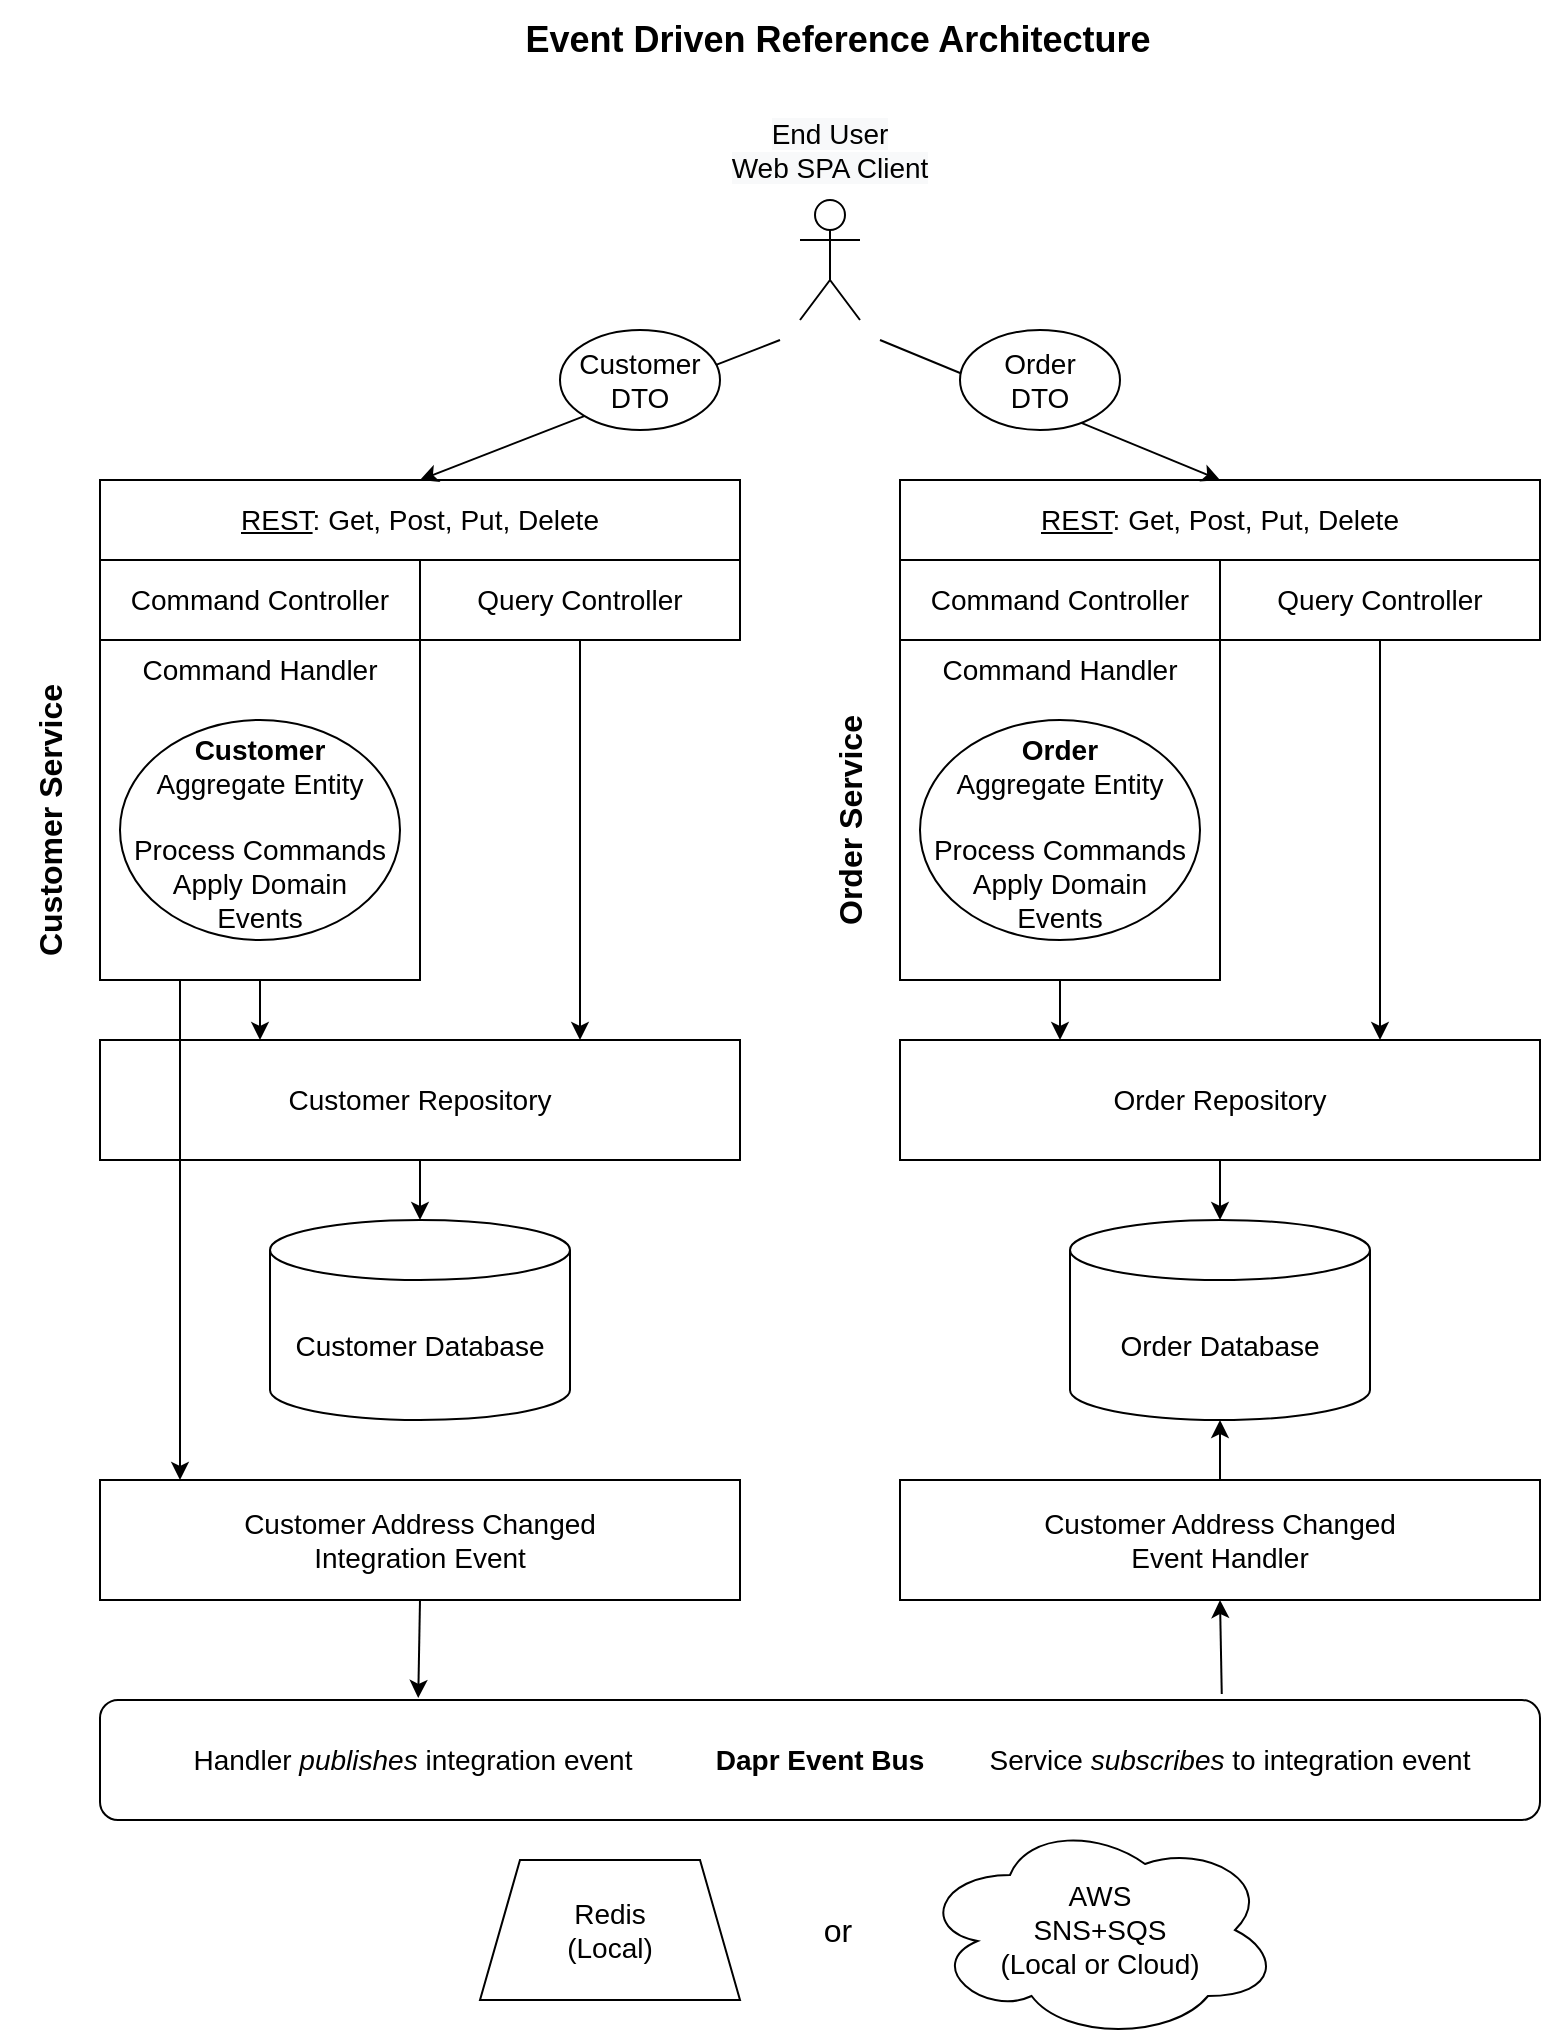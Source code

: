 <mxfile version="16.2.2" type="device"><diagram id="H1tdGHeVPZ8NpCb7zYOw" name="Page-1"><mxGraphModel dx="802" dy="593" grid="1" gridSize="10" guides="1" tooltips="1" connect="1" arrows="1" fold="1" page="1" pageScale="1" pageWidth="850" pageHeight="1100" math="0" shadow="0"><root><mxCell id="0"/><mxCell id="1" parent="0"/><mxCell id="ZfRhbco4dxKPUxTVHeZ5-39" style="edgeStyle=none;rounded=0;orthogonalLoop=1;jettySize=auto;html=1;exitX=0.25;exitY=1;exitDx=0;exitDy=0;entryX=0.125;entryY=0;entryDx=0;entryDy=0;entryPerimeter=0;fontSize=14;" parent="1" source="ZfRhbco4dxKPUxTVHeZ5-15" target="ZfRhbco4dxKPUxTVHeZ5-35" edge="1"><mxGeometry relative="1" as="geometry"/></mxCell><mxCell id="ZfRhbco4dxKPUxTVHeZ5-15" value="Command Handler" style="rounded=0;whiteSpace=wrap;html=1;fontSize=14;fillColor=none;verticalAlign=top;" parent="1" vertex="1"><mxGeometry x="73" y="360" width="160" height="170" as="geometry"/></mxCell><mxCell id="ZfRhbco4dxKPUxTVHeZ5-1" value="Event Driven Reference Architecture" style="text;html=1;strokeColor=none;fillColor=none;align=center;verticalAlign=middle;whiteSpace=wrap;rounded=0;fontSize=18;fontStyle=1" parent="1" vertex="1"><mxGeometry x="237" y="40" width="410" height="40" as="geometry"/></mxCell><mxCell id="ZfRhbco4dxKPUxTVHeZ5-9" style="rounded=0;orthogonalLoop=1;jettySize=auto;html=1;entryX=0.5;entryY=0;entryDx=0;entryDy=0;fontSize=16;" parent="1" target="ZfRhbco4dxKPUxTVHeZ5-8" edge="1"><mxGeometry relative="1" as="geometry"><mxPoint x="413" y="210" as="sourcePoint"/></mxGeometry></mxCell><mxCell id="ZfRhbco4dxKPUxTVHeZ5-2" value="" style="shape=umlActor;verticalLabelPosition=bottom;verticalAlign=top;html=1;outlineConnect=0;fontSize=18;" parent="1" vertex="1"><mxGeometry x="423" y="140" width="30" height="60" as="geometry"/></mxCell><mxCell id="ZfRhbco4dxKPUxTVHeZ5-19" style="edgeStyle=none;rounded=0;orthogonalLoop=1;jettySize=auto;html=1;exitX=0.25;exitY=1;exitDx=0;exitDy=0;entryX=0.25;entryY=0;entryDx=0;entryDy=0;fontSize=14;" parent="1" target="ZfRhbco4dxKPUxTVHeZ5-16" edge="1"><mxGeometry relative="1" as="geometry"><mxPoint x="153" y="530" as="sourcePoint"/></mxGeometry></mxCell><mxCell id="ZfRhbco4dxKPUxTVHeZ5-5" value="Command Controller" style="rounded=0;whiteSpace=wrap;html=1;fontSize=14;fillColor=none;" parent="1" vertex="1"><mxGeometry x="73" y="320" width="160" height="40" as="geometry"/></mxCell><mxCell id="ZfRhbco4dxKPUxTVHeZ5-20" style="edgeStyle=none;rounded=0;orthogonalLoop=1;jettySize=auto;html=1;exitX=0.5;exitY=1;exitDx=0;exitDy=0;entryX=0.75;entryY=0;entryDx=0;entryDy=0;fontSize=14;" parent="1" source="ZfRhbco4dxKPUxTVHeZ5-6" target="ZfRhbco4dxKPUxTVHeZ5-16" edge="1"><mxGeometry relative="1" as="geometry"/></mxCell><mxCell id="ZfRhbco4dxKPUxTVHeZ5-6" value="Query Controller" style="rounded=0;whiteSpace=wrap;html=1;fontSize=14;fillColor=none;" parent="1" vertex="1"><mxGeometry x="233" y="320" width="160" height="40" as="geometry"/></mxCell><mxCell id="ZfRhbco4dxKPUxTVHeZ5-7" value="Customer Service" style="text;html=1;strokeColor=none;fillColor=none;align=center;verticalAlign=middle;whiteSpace=wrap;rounded=0;fontSize=16;horizontal=0;fontStyle=1" parent="1" vertex="1"><mxGeometry x="23" y="280" width="50" height="340" as="geometry"/></mxCell><mxCell id="ZfRhbco4dxKPUxTVHeZ5-8" value="&lt;u&gt;REST&lt;/u&gt;: Get, Post, Put, Delete" style="rounded=0;whiteSpace=wrap;html=1;fontSize=14;fillColor=none;" parent="1" vertex="1"><mxGeometry x="73" y="280" width="320" height="40" as="geometry"/></mxCell><mxCell id="ZfRhbco4dxKPUxTVHeZ5-10" value="&lt;span style=&quot;color: rgb(0 , 0 , 0) ; font-family: &amp;#34;helvetica&amp;#34; ; font-size: 14px ; font-style: normal ; font-weight: 400 ; letter-spacing: normal ; text-indent: 0px ; text-transform: none ; word-spacing: 0px ; background-color: rgb(248 , 249 , 250) ; display: inline ; float: none&quot;&gt;End User&lt;br&gt;Web SPA Client&lt;/span&gt;" style="text;whiteSpace=wrap;html=1;fontSize=14;align=center;verticalAlign=middle;" parent="1" vertex="1"><mxGeometry x="318" y="100" width="240" height="30" as="geometry"/></mxCell><mxCell id="ZfRhbco4dxKPUxTVHeZ5-11" value="Customer&lt;br&gt;DTO" style="ellipse;whiteSpace=wrap;html=1;fontSize=14;align=center;" parent="1" vertex="1"><mxGeometry x="303" y="205" width="80" height="50" as="geometry"/></mxCell><mxCell id="ZfRhbco4dxKPUxTVHeZ5-13" value="&lt;b&gt;Customer&lt;/b&gt;&lt;br&gt;Aggregate Entity&lt;br&gt;&lt;br&gt;Process Commands&lt;br&gt;Apply Domain&lt;br&gt;Events" style="ellipse;whiteSpace=wrap;html=1;fontSize=14;align=center;fillColor=none;verticalAlign=top;" parent="1" vertex="1"><mxGeometry x="83" y="400" width="140" height="110" as="geometry"/></mxCell><mxCell id="ZfRhbco4dxKPUxTVHeZ5-18" style="edgeStyle=none;rounded=0;orthogonalLoop=1;jettySize=auto;html=1;exitX=0.5;exitY=1;exitDx=0;exitDy=0;entryX=0.5;entryY=0;entryDx=0;entryDy=0;entryPerimeter=0;fontSize=14;" parent="1" source="ZfRhbco4dxKPUxTVHeZ5-16" target="ZfRhbco4dxKPUxTVHeZ5-17" edge="1"><mxGeometry relative="1" as="geometry"/></mxCell><mxCell id="ZfRhbco4dxKPUxTVHeZ5-16" value="Customer Repository" style="rounded=0;whiteSpace=wrap;html=1;fontSize=14;fillColor=none;align=center;" parent="1" vertex="1"><mxGeometry x="73" y="560" width="320" height="60" as="geometry"/></mxCell><mxCell id="ZfRhbco4dxKPUxTVHeZ5-17" value="Customer Database" style="shape=cylinder3;whiteSpace=wrap;html=1;boundedLbl=1;backgroundOutline=1;size=15;fontSize=14;fillColor=none;align=center;" parent="1" vertex="1"><mxGeometry x="158" y="650" width="150" height="100" as="geometry"/></mxCell><mxCell id="ZfRhbco4dxKPUxTVHeZ5-21" value="Command Handler" style="rounded=0;whiteSpace=wrap;html=1;fontSize=14;fillColor=none;verticalAlign=top;" parent="1" vertex="1"><mxGeometry x="473" y="360" width="160" height="170" as="geometry"/></mxCell><mxCell id="ZfRhbco4dxKPUxTVHeZ5-22" style="rounded=0;orthogonalLoop=1;jettySize=auto;html=1;entryX=0.5;entryY=0;entryDx=0;entryDy=0;fontSize=16;" parent="1" target="ZfRhbco4dxKPUxTVHeZ5-27" edge="1"><mxGeometry relative="1" as="geometry"><mxPoint x="463" y="210" as="sourcePoint"/></mxGeometry></mxCell><mxCell id="ZfRhbco4dxKPUxTVHeZ5-23" style="edgeStyle=none;rounded=0;orthogonalLoop=1;jettySize=auto;html=1;exitX=0.25;exitY=1;exitDx=0;exitDy=0;entryX=0.25;entryY=0;entryDx=0;entryDy=0;fontSize=14;" parent="1" target="ZfRhbco4dxKPUxTVHeZ5-31" edge="1"><mxGeometry relative="1" as="geometry"><mxPoint x="553" y="530" as="sourcePoint"/></mxGeometry></mxCell><mxCell id="ZfRhbco4dxKPUxTVHeZ5-24" value="Command Controller" style="rounded=0;whiteSpace=wrap;html=1;fontSize=14;fillColor=none;" parent="1" vertex="1"><mxGeometry x="473" y="320" width="160" height="40" as="geometry"/></mxCell><mxCell id="ZfRhbco4dxKPUxTVHeZ5-25" style="edgeStyle=none;rounded=0;orthogonalLoop=1;jettySize=auto;html=1;exitX=0.5;exitY=1;exitDx=0;exitDy=0;entryX=0.75;entryY=0;entryDx=0;entryDy=0;fontSize=14;" parent="1" source="ZfRhbco4dxKPUxTVHeZ5-26" target="ZfRhbco4dxKPUxTVHeZ5-31" edge="1"><mxGeometry relative="1" as="geometry"/></mxCell><mxCell id="ZfRhbco4dxKPUxTVHeZ5-26" value="Query Controller" style="rounded=0;whiteSpace=wrap;html=1;fontSize=14;fillColor=none;" parent="1" vertex="1"><mxGeometry x="633" y="320" width="160" height="40" as="geometry"/></mxCell><mxCell id="ZfRhbco4dxKPUxTVHeZ5-27" value="&lt;u&gt;REST&lt;/u&gt;: Get, Post, Put, Delete" style="rounded=0;whiteSpace=wrap;html=1;fontSize=14;fillColor=none;" parent="1" vertex="1"><mxGeometry x="473" y="280" width="320" height="40" as="geometry"/></mxCell><mxCell id="ZfRhbco4dxKPUxTVHeZ5-28" value="Order&lt;br&gt;DTO" style="ellipse;whiteSpace=wrap;html=1;fontSize=14;align=center;" parent="1" vertex="1"><mxGeometry x="503" y="205" width="80" height="50" as="geometry"/></mxCell><mxCell id="ZfRhbco4dxKPUxTVHeZ5-29" value="&lt;b&gt;Order&lt;/b&gt;&lt;br&gt;Aggregate Entity&lt;br&gt;&lt;br&gt;Process Commands&lt;br&gt;Apply Domain&lt;br&gt;Events" style="ellipse;whiteSpace=wrap;html=1;fontSize=14;align=center;fillColor=none;verticalAlign=top;" parent="1" vertex="1"><mxGeometry x="483" y="400" width="140" height="110" as="geometry"/></mxCell><mxCell id="ZfRhbco4dxKPUxTVHeZ5-30" style="edgeStyle=none;rounded=0;orthogonalLoop=1;jettySize=auto;html=1;exitX=0.5;exitY=1;exitDx=0;exitDy=0;entryX=0.5;entryY=0;entryDx=0;entryDy=0;entryPerimeter=0;fontSize=14;" parent="1" source="ZfRhbco4dxKPUxTVHeZ5-31" target="ZfRhbco4dxKPUxTVHeZ5-32" edge="1"><mxGeometry relative="1" as="geometry"/></mxCell><mxCell id="ZfRhbco4dxKPUxTVHeZ5-31" value="Order Repository" style="rounded=0;whiteSpace=wrap;html=1;fontSize=14;fillColor=none;align=center;" parent="1" vertex="1"><mxGeometry x="473" y="560" width="320" height="60" as="geometry"/></mxCell><mxCell id="ZfRhbco4dxKPUxTVHeZ5-32" value="Order Database" style="shape=cylinder3;whiteSpace=wrap;html=1;boundedLbl=1;backgroundOutline=1;size=15;fontSize=14;fillColor=none;align=center;" parent="1" vertex="1"><mxGeometry x="558" y="650" width="150" height="100" as="geometry"/></mxCell><mxCell id="ZfRhbco4dxKPUxTVHeZ5-33" value="Order Service" style="text;html=1;strokeColor=none;fillColor=none;align=center;verticalAlign=middle;whiteSpace=wrap;rounded=0;fontSize=16;horizontal=0;fontStyle=1" parent="1" vertex="1"><mxGeometry x="423" y="280" width="50" height="340" as="geometry"/></mxCell><mxCell id="ZfRhbco4dxKPUxTVHeZ5-43" style="edgeStyle=none;rounded=0;orthogonalLoop=1;jettySize=auto;html=1;exitX=0.5;exitY=0;exitDx=0;exitDy=0;entryX=0.5;entryY=1;entryDx=0;entryDy=0;entryPerimeter=0;fontSize=14;" parent="1" source="ZfRhbco4dxKPUxTVHeZ5-34" target="ZfRhbco4dxKPUxTVHeZ5-32" edge="1"><mxGeometry relative="1" as="geometry"/></mxCell><mxCell id="ZfRhbco4dxKPUxTVHeZ5-44" style="edgeStyle=none;rounded=0;orthogonalLoop=1;jettySize=auto;html=1;exitX=0.5;exitY=1;exitDx=0;exitDy=0;entryX=0.779;entryY=-0.05;entryDx=0;entryDy=0;entryPerimeter=0;fontSize=14;endArrow=none;endFill=0;startArrow=classic;startFill=1;" parent="1" source="ZfRhbco4dxKPUxTVHeZ5-34" target="ZfRhbco4dxKPUxTVHeZ5-36" edge="1"><mxGeometry relative="1" as="geometry"/></mxCell><mxCell id="ZfRhbco4dxKPUxTVHeZ5-34" value="Customer Address Changed&lt;br&gt;Event Handler" style="rounded=0;whiteSpace=wrap;html=1;fontSize=14;fillColor=none;align=center;" parent="1" vertex="1"><mxGeometry x="473" y="780" width="320" height="60" as="geometry"/></mxCell><mxCell id="ZfRhbco4dxKPUxTVHeZ5-41" style="edgeStyle=none;rounded=0;orthogonalLoop=1;jettySize=auto;html=1;exitX=0.5;exitY=1;exitDx=0;exitDy=0;entryX=0.221;entryY=-0.017;entryDx=0;entryDy=0;entryPerimeter=0;fontSize=14;" parent="1" source="ZfRhbco4dxKPUxTVHeZ5-35" target="ZfRhbco4dxKPUxTVHeZ5-36" edge="1"><mxGeometry relative="1" as="geometry"/></mxCell><mxCell id="ZfRhbco4dxKPUxTVHeZ5-35" value="Customer Address Changed&lt;br&gt;Integration Event" style="rounded=0;whiteSpace=wrap;html=1;fontSize=14;fillColor=none;align=center;" parent="1" vertex="1"><mxGeometry x="73" y="780" width="320" height="60" as="geometry"/></mxCell><mxCell id="ZfRhbco4dxKPUxTVHeZ5-36" value="&lt;b&gt;Dapr Event Bus&lt;/b&gt;" style="rounded=1;whiteSpace=wrap;html=1;fontSize=14;fillColor=none;align=center;" parent="1" vertex="1"><mxGeometry x="73" y="890" width="720" height="60" as="geometry"/></mxCell><mxCell id="ZfRhbco4dxKPUxTVHeZ5-37" value="Redis&lt;br&gt;(Local)" style="shape=trapezoid;perimeter=trapezoidPerimeter;whiteSpace=wrap;html=1;fixedSize=1;fontSize=14;fillColor=none;align=center;" parent="1" vertex="1"><mxGeometry x="263" y="970" width="130" height="70" as="geometry"/></mxCell><mxCell id="ZfRhbco4dxKPUxTVHeZ5-38" value="AWS&lt;br&gt;SNS+SQS&lt;br&gt;(Local or Cloud)" style="ellipse;shape=cloud;whiteSpace=wrap;html=1;fontSize=14;fillColor=none;align=center;" parent="1" vertex="1"><mxGeometry x="483" y="950" width="180" height="110" as="geometry"/></mxCell><mxCell id="ZfRhbco4dxKPUxTVHeZ5-42" value="Handler &lt;i&gt;publishes&lt;/i&gt; integration event" style="text;html=1;strokeColor=none;align=center;verticalAlign=middle;whiteSpace=wrap;rounded=0;fontSize=14;" parent="1" vertex="1"><mxGeometry x="113" y="910" width="232.5" height="20" as="geometry"/></mxCell><mxCell id="ZfRhbco4dxKPUxTVHeZ5-45" value="Service &lt;span&gt;&lt;i&gt;subscribes&lt;/i&gt;&lt;/span&gt; to integration event" style="text;html=1;strokeColor=none;align=center;verticalAlign=middle;whiteSpace=wrap;rounded=0;fontSize=14;fontStyle=0" parent="1" vertex="1"><mxGeometry x="503" y="910" width="270" height="20" as="geometry"/></mxCell><mxCell id="ZfRhbco4dxKPUxTVHeZ5-46" value="or" style="text;html=1;strokeColor=none;fillColor=none;align=center;verticalAlign=middle;whiteSpace=wrap;rounded=0;fontSize=16;" parent="1" vertex="1"><mxGeometry x="422" y="995" width="40" height="20" as="geometry"/></mxCell></root></mxGraphModel></diagram></mxfile>